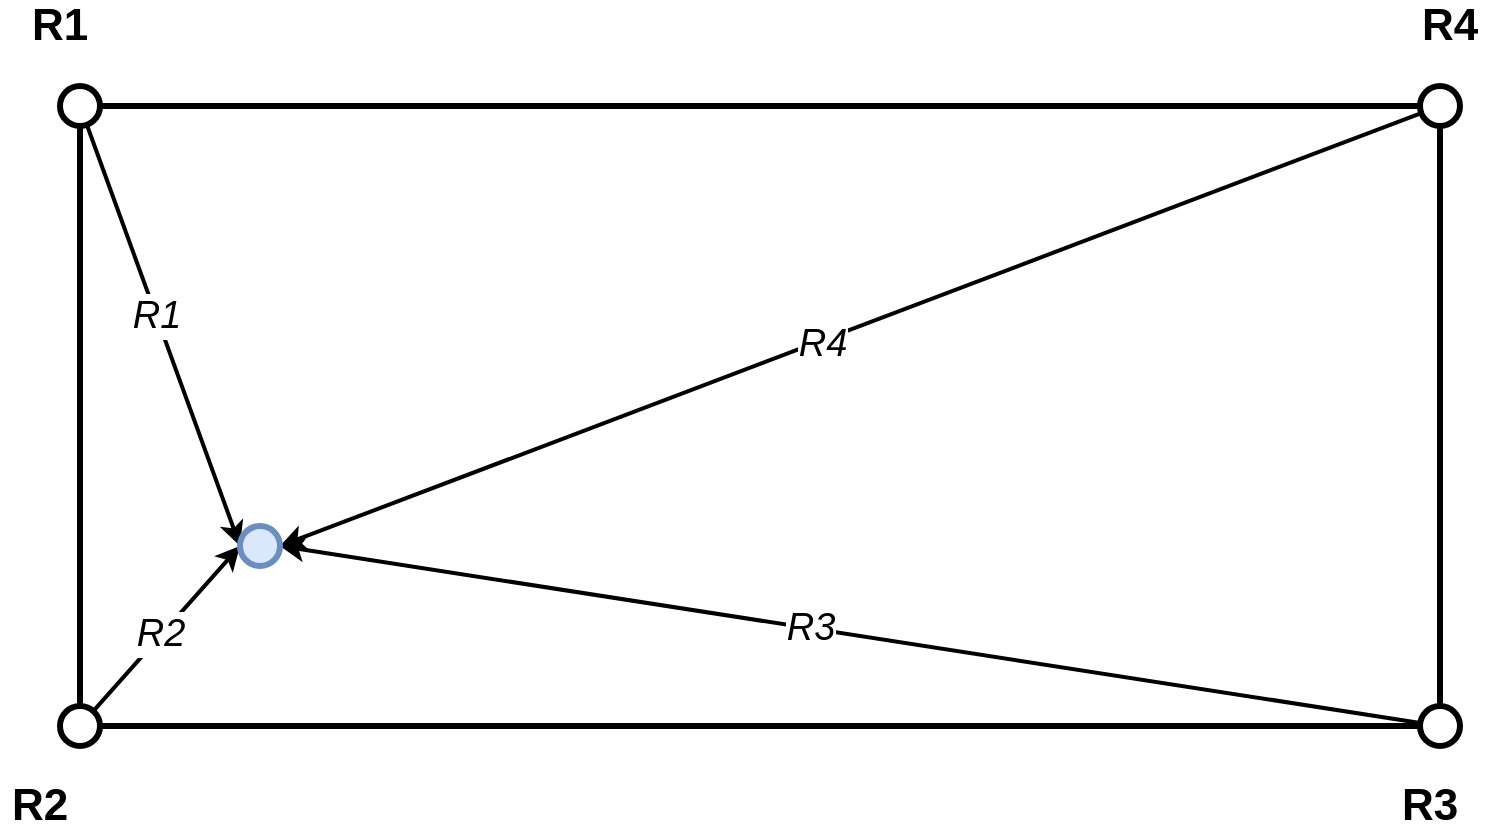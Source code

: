 <mxfile version="13.9.9" type="device"><diagram id="6mIXQsLSmfp711glos4K" name="Page-1"><mxGraphModel dx="1185" dy="685" grid="1" gridSize="10" guides="1" tooltips="1" connect="1" arrows="1" fold="1" page="1" pageScale="1" pageWidth="1169" pageHeight="827" math="0" shadow="0"><root><mxCell id="0"/><mxCell id="1" parent="0"/><mxCell id="B8WGQQgvmDXAuYCNqzBn-1" value="" style="rounded=0;whiteSpace=wrap;html=1;strokeWidth=3;" vertex="1" parent="1"><mxGeometry x="190" y="340" width="680" height="310" as="geometry"/></mxCell><mxCell id="B8WGQQgvmDXAuYCNqzBn-11" style="edgeStyle=none;rounded=0;orthogonalLoop=1;jettySize=auto;html=1;entryX=0;entryY=0.5;entryDx=0;entryDy=0;strokeWidth=2;" edge="1" parent="1" source="B8WGQQgvmDXAuYCNqzBn-2" target="B8WGQQgvmDXAuYCNqzBn-7"><mxGeometry relative="1" as="geometry"/></mxCell><mxCell id="B8WGQQgvmDXAuYCNqzBn-17" value="&lt;font style=&quot;font-size: 19px&quot;&gt;&lt;i&gt;R1&lt;/i&gt;&lt;/font&gt;" style="edgeLabel;html=1;align=center;verticalAlign=middle;resizable=0;points=[];" vertex="1" connectable="0" parent="B8WGQQgvmDXAuYCNqzBn-11"><mxGeometry x="-0.095" relative="1" as="geometry"><mxPoint as="offset"/></mxGeometry></mxCell><mxCell id="B8WGQQgvmDXAuYCNqzBn-2" value="" style="ellipse;whiteSpace=wrap;html=1;aspect=fixed;strokeWidth=3;" vertex="1" parent="1"><mxGeometry x="180" y="330" width="20" height="20" as="geometry"/></mxCell><mxCell id="B8WGQQgvmDXAuYCNqzBn-12" style="edgeStyle=none;rounded=0;orthogonalLoop=1;jettySize=auto;html=1;entryX=0;entryY=0.5;entryDx=0;entryDy=0;strokeWidth=2;" edge="1" parent="1" source="B8WGQQgvmDXAuYCNqzBn-3" target="B8WGQQgvmDXAuYCNqzBn-7"><mxGeometry relative="1" as="geometry"/></mxCell><mxCell id="B8WGQQgvmDXAuYCNqzBn-21" value="&lt;i&gt;&lt;font style=&quot;font-size: 19px&quot;&gt;R2&lt;/font&gt;&lt;/i&gt;" style="edgeLabel;html=1;align=center;verticalAlign=middle;resizable=0;points=[];" vertex="1" connectable="0" parent="B8WGQQgvmDXAuYCNqzBn-12"><mxGeometry x="-0.098" relative="1" as="geometry"><mxPoint y="-1" as="offset"/></mxGeometry></mxCell><mxCell id="B8WGQQgvmDXAuYCNqzBn-3" value="" style="ellipse;whiteSpace=wrap;html=1;aspect=fixed;strokeWidth=3;" vertex="1" parent="1"><mxGeometry x="180" y="640" width="20" height="20" as="geometry"/></mxCell><mxCell id="B8WGQQgvmDXAuYCNqzBn-9" style="rounded=0;orthogonalLoop=1;jettySize=auto;html=1;strokeWidth=2;entryX=1;entryY=0.5;entryDx=0;entryDy=0;" edge="1" parent="1" source="B8WGQQgvmDXAuYCNqzBn-5" target="B8WGQQgvmDXAuYCNqzBn-7"><mxGeometry relative="1" as="geometry"><mxPoint x="540" y="495" as="targetPoint"/></mxGeometry></mxCell><mxCell id="B8WGQQgvmDXAuYCNqzBn-18" value="&lt;font style=&quot;font-size: 19px&quot;&gt;&lt;i&gt;R4&lt;/i&gt;&lt;/font&gt;" style="edgeLabel;html=1;align=center;verticalAlign=middle;resizable=0;points=[];" vertex="1" connectable="0" parent="B8WGQQgvmDXAuYCNqzBn-9"><mxGeometry x="0.052" y="1" relative="1" as="geometry"><mxPoint as="offset"/></mxGeometry></mxCell><mxCell id="B8WGQQgvmDXAuYCNqzBn-5" value="" style="ellipse;whiteSpace=wrap;html=1;aspect=fixed;strokeWidth=3;" vertex="1" parent="1"><mxGeometry x="860" y="330" width="20" height="20" as="geometry"/></mxCell><mxCell id="B8WGQQgvmDXAuYCNqzBn-10" style="edgeStyle=none;rounded=0;orthogonalLoop=1;jettySize=auto;html=1;entryX=1;entryY=0.5;entryDx=0;entryDy=0;strokeWidth=2;" edge="1" parent="1" source="B8WGQQgvmDXAuYCNqzBn-6" target="B8WGQQgvmDXAuYCNqzBn-7"><mxGeometry relative="1" as="geometry"/></mxCell><mxCell id="B8WGQQgvmDXAuYCNqzBn-19" value="&lt;i&gt;&lt;font style=&quot;font-size: 19px&quot;&gt;R3&lt;/font&gt;&lt;/i&gt;" style="edgeLabel;html=1;align=center;verticalAlign=middle;resizable=0;points=[];" vertex="1" connectable="0" parent="B8WGQQgvmDXAuYCNqzBn-10"><mxGeometry x="0.071" relative="1" as="geometry"><mxPoint as="offset"/></mxGeometry></mxCell><mxCell id="B8WGQQgvmDXAuYCNqzBn-6" value="" style="ellipse;whiteSpace=wrap;html=1;aspect=fixed;strokeWidth=3;" vertex="1" parent="1"><mxGeometry x="860" y="640" width="20" height="20" as="geometry"/></mxCell><mxCell id="B8WGQQgvmDXAuYCNqzBn-7" value="" style="ellipse;whiteSpace=wrap;html=1;aspect=fixed;strokeWidth=3;fillColor=#dae8fc;strokeColor=#6c8ebf;" vertex="1" parent="1"><mxGeometry x="270" y="550" width="20" height="20" as="geometry"/></mxCell><mxCell id="B8WGQQgvmDXAuYCNqzBn-13" value="&lt;font style=&quot;font-size: 22px&quot;&gt;&lt;b&gt;R1&lt;/b&gt;&lt;/font&gt;" style="text;html=1;strokeColor=none;fillColor=none;align=center;verticalAlign=middle;whiteSpace=wrap;rounded=0;" vertex="1" parent="1"><mxGeometry x="160" y="290" width="40" height="20" as="geometry"/></mxCell><mxCell id="B8WGQQgvmDXAuYCNqzBn-14" value="&lt;font style=&quot;font-size: 22px&quot;&gt;&lt;b&gt;R2&lt;/b&gt;&lt;/font&gt;" style="text;html=1;strokeColor=none;fillColor=none;align=center;verticalAlign=middle;whiteSpace=wrap;rounded=0;" vertex="1" parent="1"><mxGeometry x="150" y="680" width="40" height="20" as="geometry"/></mxCell><mxCell id="B8WGQQgvmDXAuYCNqzBn-15" value="&lt;font style=&quot;font-size: 22px&quot;&gt;&lt;b&gt;R4&lt;/b&gt;&lt;/font&gt;" style="text;html=1;strokeColor=none;fillColor=none;align=center;verticalAlign=middle;whiteSpace=wrap;rounded=0;" vertex="1" parent="1"><mxGeometry x="855" y="290" width="40" height="20" as="geometry"/></mxCell><mxCell id="B8WGQQgvmDXAuYCNqzBn-16" value="&lt;font style=&quot;font-size: 22px&quot;&gt;&lt;b&gt;R3&lt;/b&gt;&lt;/font&gt;" style="text;html=1;strokeColor=none;fillColor=none;align=center;verticalAlign=middle;whiteSpace=wrap;rounded=0;" vertex="1" parent="1"><mxGeometry x="845" y="680" width="40" height="20" as="geometry"/></mxCell></root></mxGraphModel></diagram></mxfile>